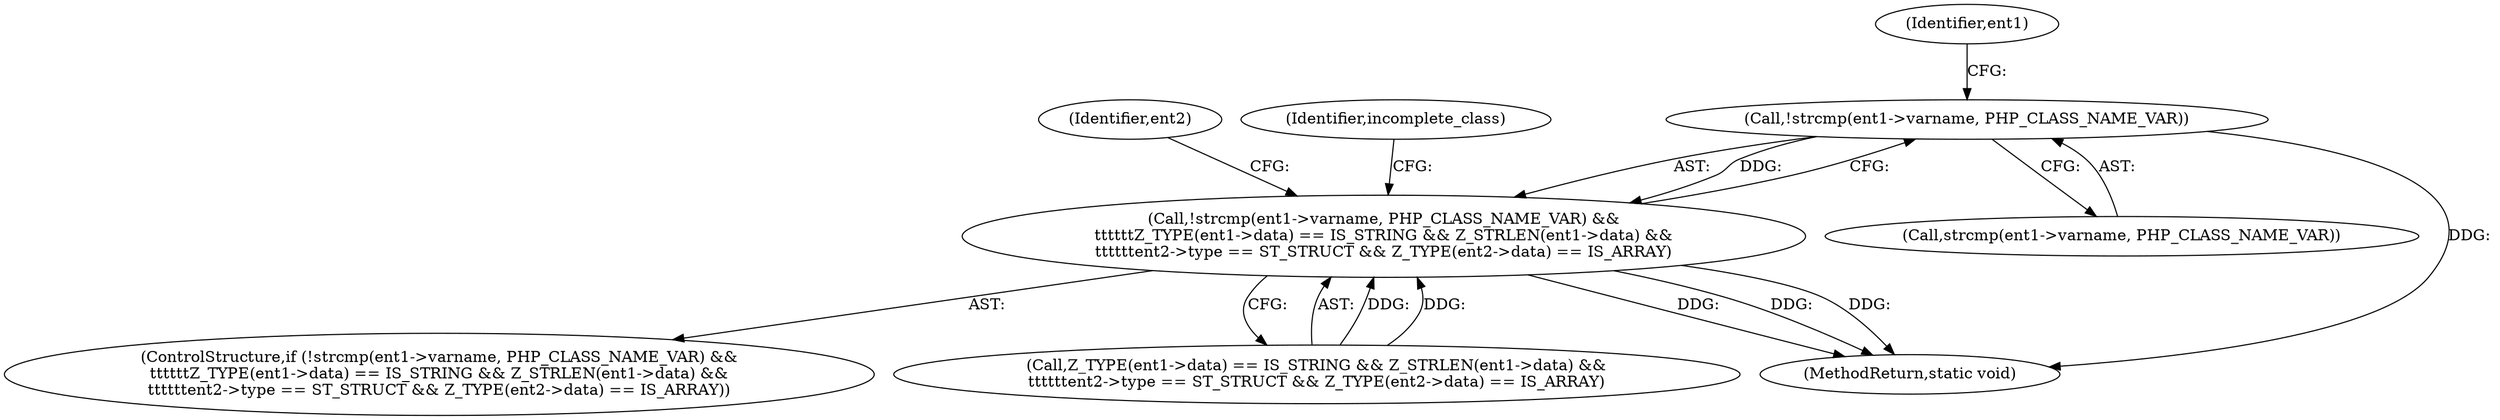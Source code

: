 digraph "0_php-src_8d2539fa0faf3f63e1d1e7635347c5b9e777d47b@API" {
"1000378" [label="(Call,!strcmp(ent1->varname, PHP_CLASS_NAME_VAR))"];
"1000377" [label="(Call,!strcmp(ent1->varname, PHP_CLASS_NAME_VAR) &&\n\t\t\t\t\t\tZ_TYPE(ent1->data) == IS_STRING && Z_STRLEN(ent1->data) &&\n\t\t\t\t\t\tent2->type == ST_STRUCT && Z_TYPE(ent2->data) == IS_ARRAY)"];
"1000379" [label="(Call,strcmp(ent1->varname, PHP_CLASS_NAME_VAR))"];
"1000528" [label="(Identifier,ent2)"];
"1000377" [label="(Call,!strcmp(ent1->varname, PHP_CLASS_NAME_VAR) &&\n\t\t\t\t\t\tZ_TYPE(ent1->data) == IS_STRING && Z_STRLEN(ent1->data) &&\n\t\t\t\t\t\tent2->type == ST_STRUCT && Z_TYPE(ent2->data) == IS_ARRAY)"];
"1000378" [label="(Call,!strcmp(ent1->varname, PHP_CLASS_NAME_VAR))"];
"1000376" [label="(ControlStructure,if (!strcmp(ent1->varname, PHP_CLASS_NAME_VAR) &&\n\t\t\t\t\t\tZ_TYPE(ent1->data) == IS_STRING && Z_STRLEN(ent1->data) &&\n\t\t\t\t\t\tent2->type == ST_STRUCT && Z_TYPE(ent2->data) == IS_ARRAY))"];
"1000384" [label="(Call,Z_TYPE(ent1->data) == IS_STRING && Z_STRLEN(ent1->data) &&\n\t\t\t\t\t\tent2->type == ST_STRUCT && Z_TYPE(ent2->data) == IS_ARRAY)"];
"1000411" [label="(Identifier,incomplete_class)"];
"1000644" [label="(MethodReturn,static void)"];
"1000388" [label="(Identifier,ent1)"];
"1000378" -> "1000377"  [label="AST: "];
"1000378" -> "1000379"  [label="CFG: "];
"1000379" -> "1000378"  [label="AST: "];
"1000388" -> "1000378"  [label="CFG: "];
"1000377" -> "1000378"  [label="CFG: "];
"1000378" -> "1000644"  [label="DDG: "];
"1000378" -> "1000377"  [label="DDG: "];
"1000377" -> "1000376"  [label="AST: "];
"1000377" -> "1000384"  [label="CFG: "];
"1000384" -> "1000377"  [label="AST: "];
"1000411" -> "1000377"  [label="CFG: "];
"1000528" -> "1000377"  [label="CFG: "];
"1000377" -> "1000644"  [label="DDG: "];
"1000377" -> "1000644"  [label="DDG: "];
"1000377" -> "1000644"  [label="DDG: "];
"1000384" -> "1000377"  [label="DDG: "];
"1000384" -> "1000377"  [label="DDG: "];
}
